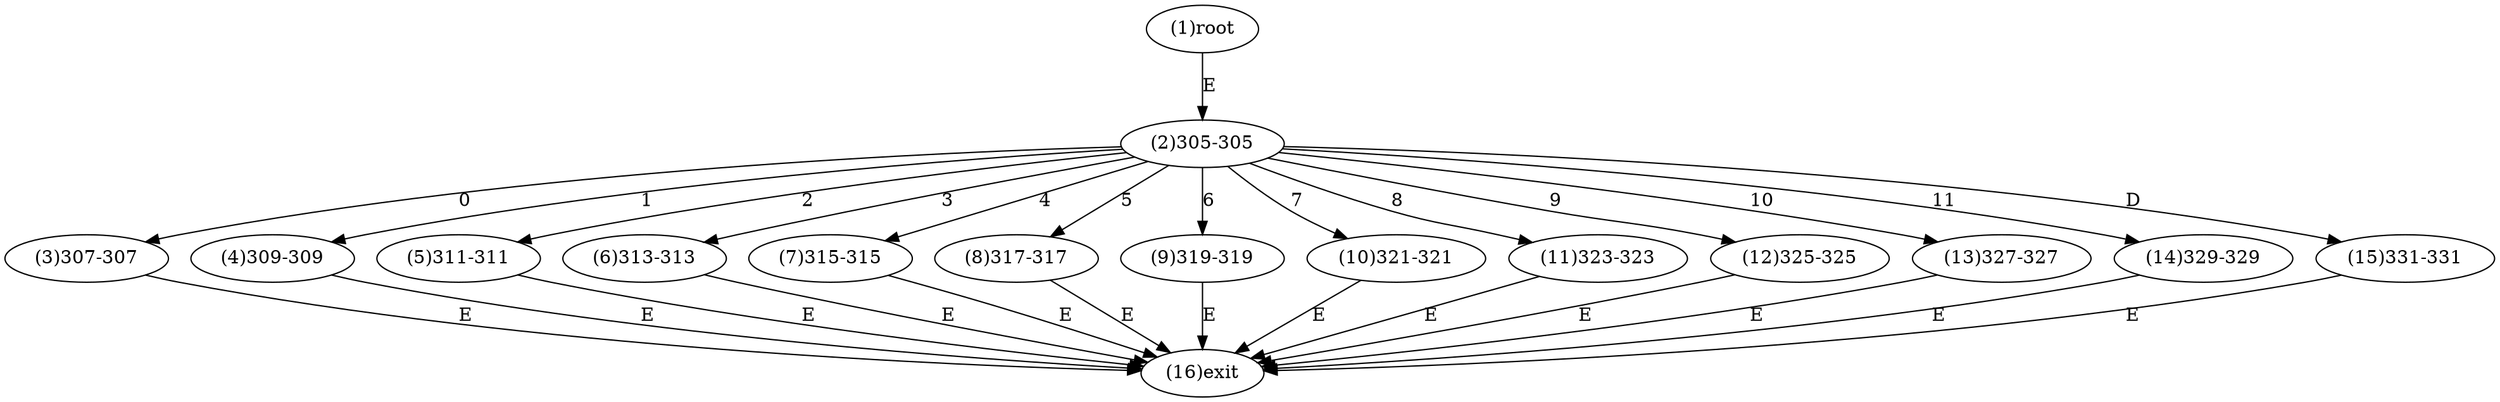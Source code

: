 digraph "" { 
1[ label="(1)root"];
2[ label="(2)305-305"];
3[ label="(3)307-307"];
4[ label="(4)309-309"];
5[ label="(5)311-311"];
6[ label="(6)313-313"];
7[ label="(7)315-315"];
8[ label="(8)317-317"];
9[ label="(9)319-319"];
10[ label="(10)321-321"];
11[ label="(11)323-323"];
12[ label="(12)325-325"];
13[ label="(13)327-327"];
14[ label="(14)329-329"];
15[ label="(15)331-331"];
16[ label="(16)exit"];
1->2[ label="E"];
2->3[ label="0"];
2->4[ label="1"];
2->5[ label="2"];
2->6[ label="3"];
2->7[ label="4"];
2->8[ label="5"];
2->9[ label="6"];
2->10[ label="7"];
2->11[ label="8"];
2->12[ label="9"];
2->13[ label="10"];
2->14[ label="11"];
2->15[ label="D"];
3->16[ label="E"];
4->16[ label="E"];
5->16[ label="E"];
6->16[ label="E"];
7->16[ label="E"];
8->16[ label="E"];
9->16[ label="E"];
10->16[ label="E"];
11->16[ label="E"];
12->16[ label="E"];
13->16[ label="E"];
14->16[ label="E"];
15->16[ label="E"];
}